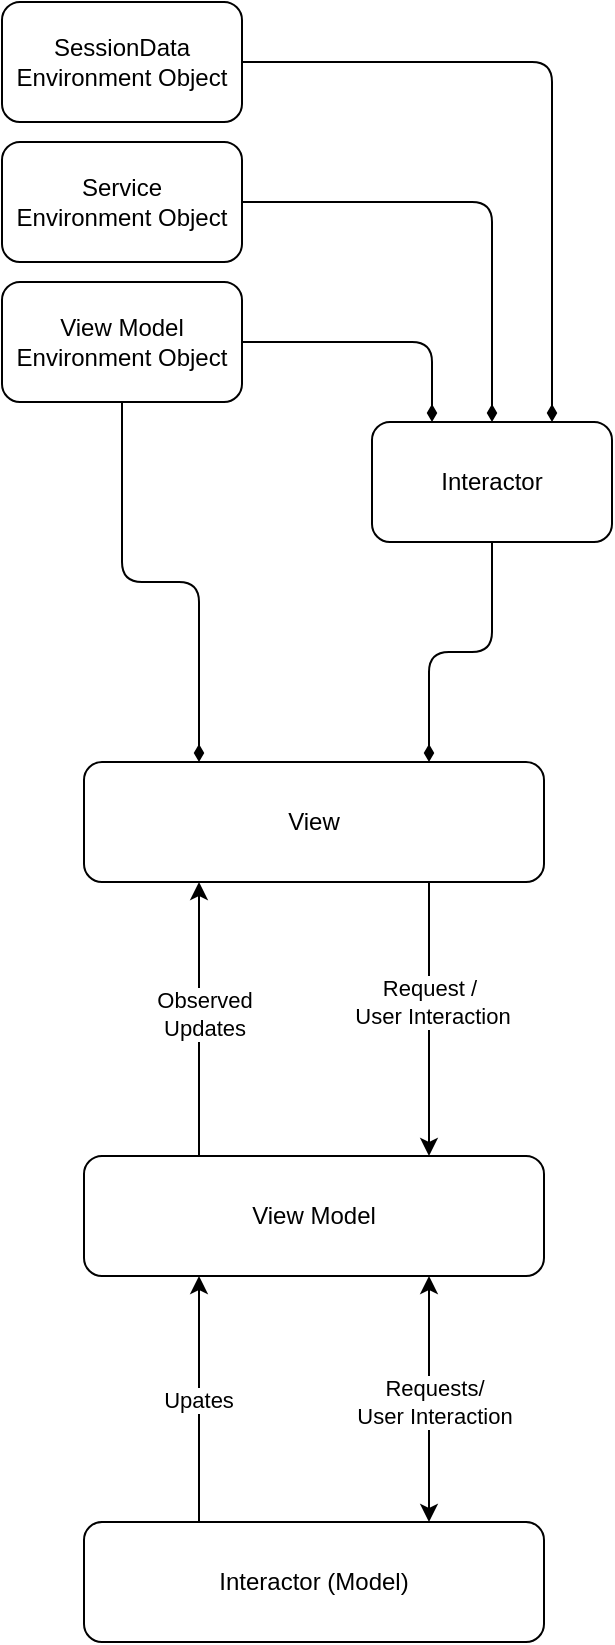 <mxfile version="24.7.5">
  <diagram name="Page-1" id="SAMxmCNaE-qnU4qqm1VO">
    <mxGraphModel dx="794" dy="574" grid="1" gridSize="10" guides="1" tooltips="1" connect="1" arrows="1" fold="1" page="1" pageScale="1" pageWidth="1654" pageHeight="1169" math="0" shadow="0">
      <root>
        <mxCell id="0" />
        <mxCell id="1" parent="0" />
        <mxCell id="XX1RDovz_lsprqPugyQ7-2" style="edgeStyle=orthogonalEdgeStyle;shape=connector;curved=0;rounded=1;orthogonalLoop=1;jettySize=auto;html=1;strokeColor=default;align=center;verticalAlign=middle;fontFamily=Helvetica;fontSize=11;fontColor=default;labelBackgroundColor=default;endArrow=diamondThin;exitX=1;exitY=0.5;exitDx=0;exitDy=0;entryX=0.75;entryY=0;entryDx=0;entryDy=0;endFill=1;" parent="1" source="XX1RDovz_lsprqPugyQ7-3" target="_R0VIHERjJysVHD0NfUl-1" edge="1">
          <mxGeometry relative="1" as="geometry" />
        </mxCell>
        <mxCell id="XX1RDovz_lsprqPugyQ7-3" value="SessionData&lt;div&gt;Environment Object&lt;/div&gt;" style="rounded=1;whiteSpace=wrap;html=1;" parent="1" vertex="1">
          <mxGeometry x="280" y="175" width="120" height="60" as="geometry" />
        </mxCell>
        <mxCell id="XX1RDovz_lsprqPugyQ7-4" style="shape=connector;rounded=1;orthogonalLoop=1;jettySize=auto;html=1;entryX=0.75;entryY=0;entryDx=0;entryDy=0;strokeColor=default;align=center;verticalAlign=middle;fontFamily=Helvetica;fontSize=11;fontColor=default;labelBackgroundColor=default;endArrow=classic;exitX=0.75;exitY=1;exitDx=0;exitDy=0;edgeStyle=elbowEdgeStyle;elbow=vertical;" parent="1" source="XX1RDovz_lsprqPugyQ7-6" target="XX1RDovz_lsprqPugyQ7-9" edge="1">
          <mxGeometry relative="1" as="geometry">
            <mxPoint x="564" y="635" as="sourcePoint" />
            <mxPoint x="525" y="685" as="targetPoint" />
          </mxGeometry>
        </mxCell>
        <mxCell id="XX1RDovz_lsprqPugyQ7-5" value="Request /&amp;nbsp;&lt;div&gt;User Interaction&lt;/div&gt;" style="edgeLabel;html=1;align=center;verticalAlign=middle;resizable=0;points=[];fontFamily=Helvetica;fontSize=11;fontColor=default;labelBackgroundColor=default;" parent="XX1RDovz_lsprqPugyQ7-4" vertex="1" connectable="0">
          <mxGeometry x="-0.127" y="1" relative="1" as="geometry">
            <mxPoint as="offset" />
          </mxGeometry>
        </mxCell>
        <mxCell id="XX1RDovz_lsprqPugyQ7-6" value="View" style="rounded=1;whiteSpace=wrap;html=1;" parent="1" vertex="1">
          <mxGeometry x="321" y="555" width="230" height="60" as="geometry" />
        </mxCell>
        <mxCell id="XX1RDovz_lsprqPugyQ7-7" style="edgeStyle=orthogonalEdgeStyle;shape=connector;rounded=1;orthogonalLoop=1;jettySize=auto;html=1;entryX=0.25;entryY=1;entryDx=0;entryDy=0;strokeColor=default;align=center;verticalAlign=middle;fontFamily=Helvetica;fontSize=11;fontColor=default;labelBackgroundColor=default;endArrow=classic;exitX=0.25;exitY=0;exitDx=0;exitDy=0;" parent="1" source="XX1RDovz_lsprqPugyQ7-9" target="XX1RDovz_lsprqPugyQ7-6" edge="1">
          <mxGeometry relative="1" as="geometry" />
        </mxCell>
        <mxCell id="XX1RDovz_lsprqPugyQ7-8" value="Observed&lt;div&gt;Updates&lt;/div&gt;" style="edgeLabel;html=1;align=center;verticalAlign=middle;resizable=0;points=[];fontFamily=Helvetica;fontSize=11;fontColor=default;labelBackgroundColor=default;" parent="XX1RDovz_lsprqPugyQ7-7" vertex="1" connectable="0">
          <mxGeometry x="0.043" y="-2" relative="1" as="geometry">
            <mxPoint as="offset" />
          </mxGeometry>
        </mxCell>
        <mxCell id="XX1RDovz_lsprqPugyQ7-9" value="View Model" style="whiteSpace=wrap;html=1;rounded=1;" parent="1" vertex="1">
          <mxGeometry x="321" y="752" width="230" height="60" as="geometry" />
        </mxCell>
        <mxCell id="XX1RDovz_lsprqPugyQ7-10" style="edgeStyle=elbowEdgeStyle;shape=connector;rounded=1;orthogonalLoop=1;jettySize=auto;html=1;entryX=0.75;entryY=1;entryDx=0;entryDy=0;strokeColor=default;align=center;verticalAlign=middle;fontFamily=Helvetica;fontSize=11;fontColor=default;labelBackgroundColor=default;endArrow=classic;exitX=0.75;exitY=0;exitDx=0;exitDy=0;startArrow=classic;startFill=1;elbow=vertical;" parent="1" source="XX1RDovz_lsprqPugyQ7-12" target="XX1RDovz_lsprqPugyQ7-9" edge="1">
          <mxGeometry relative="1" as="geometry" />
        </mxCell>
        <mxCell id="XX1RDovz_lsprqPugyQ7-11" value="&lt;div&gt;Requests/&lt;/div&gt;&lt;div&gt;User Interaction&lt;/div&gt;" style="edgeLabel;html=1;align=center;verticalAlign=middle;resizable=0;points=[];fontFamily=Helvetica;fontSize=11;fontColor=default;labelBackgroundColor=default;" parent="XX1RDovz_lsprqPugyQ7-10" vertex="1" connectable="0">
          <mxGeometry x="-0.164" y="-2" relative="1" as="geometry">
            <mxPoint y="-9" as="offset" />
          </mxGeometry>
        </mxCell>
        <mxCell id="_R0VIHERjJysVHD0NfUl-5" value="Upates" style="edgeStyle=orthogonalEdgeStyle;shape=connector;curved=0;rounded=1;orthogonalLoop=1;jettySize=auto;html=1;entryX=0.25;entryY=1;entryDx=0;entryDy=0;strokeColor=default;align=center;verticalAlign=middle;fontFamily=Helvetica;fontSize=11;fontColor=default;labelBackgroundColor=default;endArrow=classic;exitX=0.25;exitY=0;exitDx=0;exitDy=0;" parent="1" source="XX1RDovz_lsprqPugyQ7-12" target="XX1RDovz_lsprqPugyQ7-9" edge="1">
          <mxGeometry relative="1" as="geometry" />
        </mxCell>
        <mxCell id="XX1RDovz_lsprqPugyQ7-12" value="Interactor (Model)" style="whiteSpace=wrap;html=1;rounded=1;" parent="1" vertex="1">
          <mxGeometry x="321" y="935" width="230" height="60" as="geometry" />
        </mxCell>
        <mxCell id="XX1RDovz_lsprqPugyQ7-15" style="edgeStyle=orthogonalEdgeStyle;shape=connector;rounded=1;orthogonalLoop=1;jettySize=auto;html=1;strokeColor=default;align=center;verticalAlign=middle;fontFamily=Helvetica;fontSize=11;fontColor=default;labelBackgroundColor=default;endArrow=diamondThin;entryX=0.5;entryY=0;entryDx=0;entryDy=0;endFill=1;" parent="1" source="XX1RDovz_lsprqPugyQ7-16" target="_R0VIHERjJysVHD0NfUl-1" edge="1">
          <mxGeometry relative="1" as="geometry" />
        </mxCell>
        <mxCell id="XX1RDovz_lsprqPugyQ7-16" value="Service&lt;div&gt;Environment Object&lt;/div&gt;" style="rounded=1;whiteSpace=wrap;html=1;" parent="1" vertex="1">
          <mxGeometry x="280" y="245" width="120" height="60" as="geometry" />
        </mxCell>
        <mxCell id="XX1RDovz_lsprqPugyQ7-17" style="edgeStyle=orthogonalEdgeStyle;shape=connector;rounded=1;orthogonalLoop=1;jettySize=auto;html=1;entryX=0.25;entryY=0;entryDx=0;entryDy=0;strokeColor=default;align=center;verticalAlign=middle;fontFamily=Helvetica;fontSize=11;fontColor=default;labelBackgroundColor=default;endArrow=diamondThin;endFill=1;" parent="1" source="XX1RDovz_lsprqPugyQ7-18" target="XX1RDovz_lsprqPugyQ7-6" edge="1">
          <mxGeometry relative="1" as="geometry" />
        </mxCell>
        <mxCell id="_R0VIHERjJysVHD0NfUl-3" style="edgeStyle=orthogonalEdgeStyle;rounded=1;orthogonalLoop=1;jettySize=auto;html=1;entryX=0.25;entryY=0;entryDx=0;entryDy=0;curved=0;endArrow=diamondThin;endFill=1;" parent="1" source="XX1RDovz_lsprqPugyQ7-18" target="_R0VIHERjJysVHD0NfUl-1" edge="1">
          <mxGeometry relative="1" as="geometry" />
        </mxCell>
        <mxCell id="XX1RDovz_lsprqPugyQ7-18" value="View Model&lt;div&gt;Environment Object&lt;/div&gt;" style="rounded=1;whiteSpace=wrap;html=1;" parent="1" vertex="1">
          <mxGeometry x="280" y="315" width="120" height="60" as="geometry" />
        </mxCell>
        <mxCell id="_R0VIHERjJysVHD0NfUl-2" value="" style="edgeStyle=orthogonalEdgeStyle;rounded=1;orthogonalLoop=1;jettySize=auto;html=1;curved=0;entryX=0.75;entryY=0;entryDx=0;entryDy=0;endArrow=diamondThin;endFill=1;" parent="1" source="_R0VIHERjJysVHD0NfUl-1" target="XX1RDovz_lsprqPugyQ7-6" edge="1">
          <mxGeometry relative="1" as="geometry" />
        </mxCell>
        <mxCell id="_R0VIHERjJysVHD0NfUl-1" value="Interactor" style="rounded=1;whiteSpace=wrap;html=1;" parent="1" vertex="1">
          <mxGeometry x="465" y="385" width="120" height="60" as="geometry" />
        </mxCell>
      </root>
    </mxGraphModel>
  </diagram>
</mxfile>
